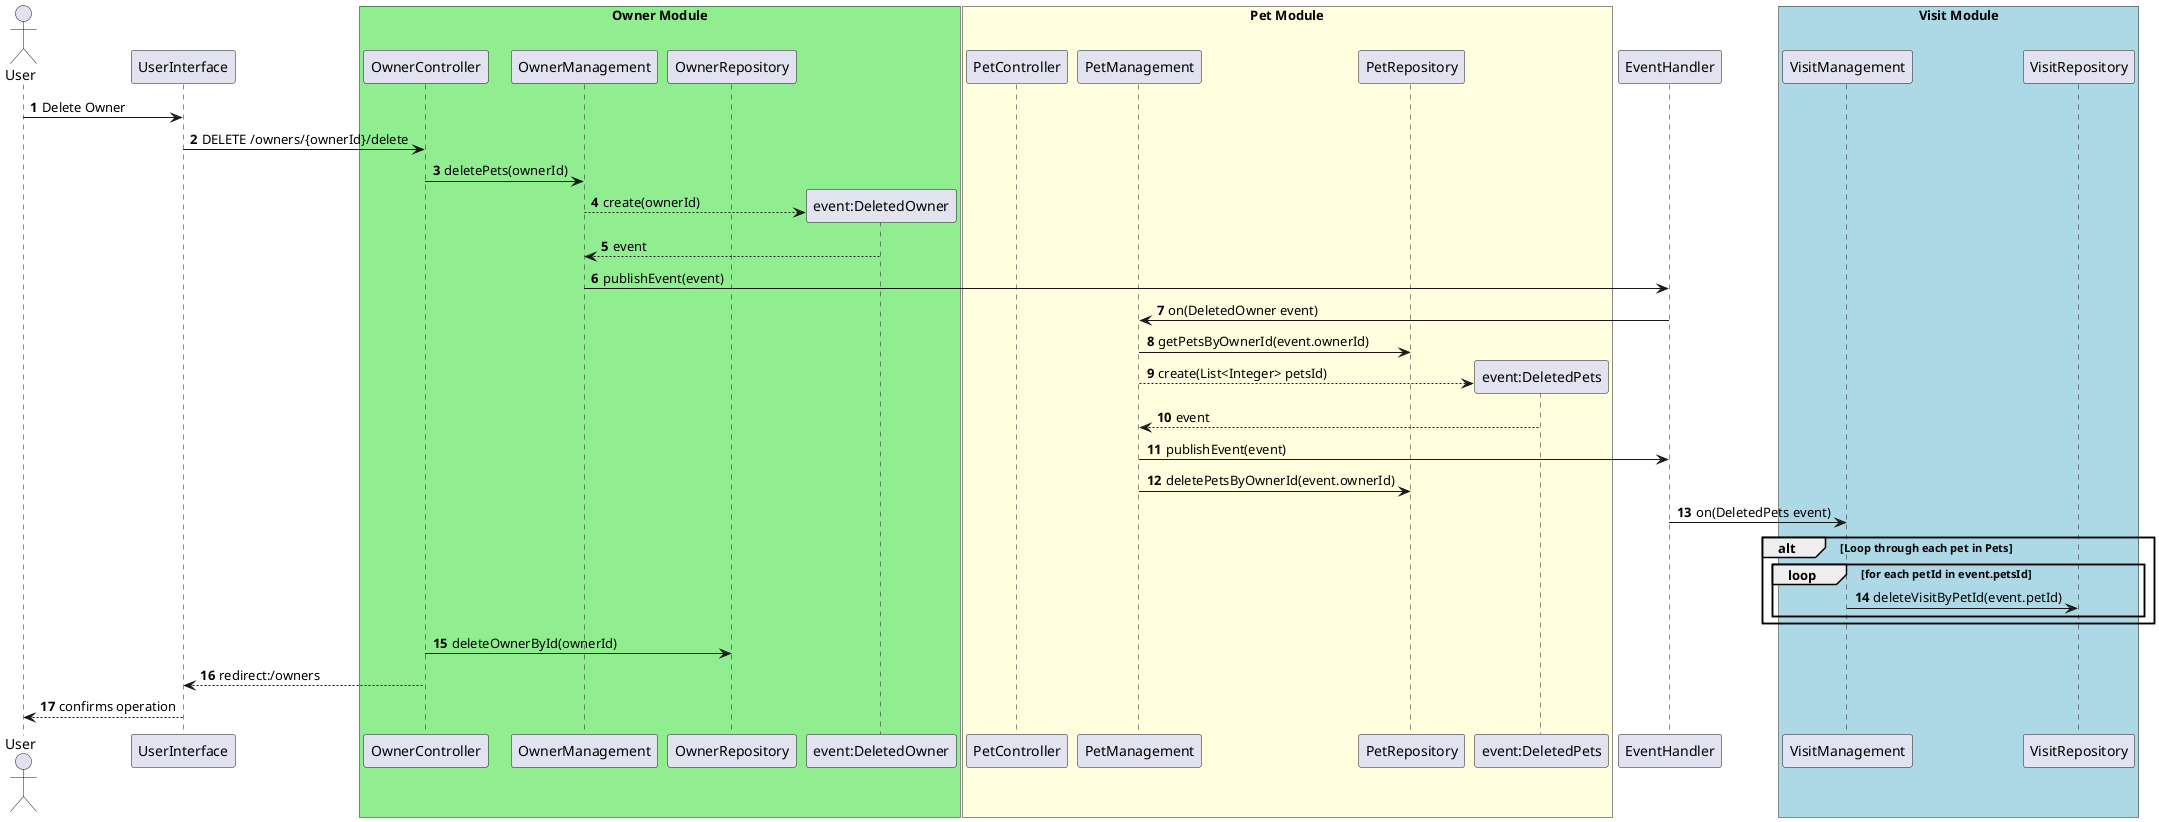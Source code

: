 @startuml deleteOwner_SD_Async
'https://plantuml.com/sequence-diagram

autonumber

actor User
participant UserInterface


box "Owner Module" #LightGreen
    participant OwnerController
    participant OwnerManagement
    participant OwnerRepository
    participant "event:DeletedOwner"
end box

box "Pet Module" #lightyellow
    participant PetController
    participant PetManagement
    participant PetRepository
    participant "event:DeletedPets"
end box

participant EventHandler

box "Visit Module" #lightblue
    participant VisitManagement
    participant VisitRepository
end box

User -> UserInterface: Delete Owner
UserInterface -> OwnerController: DELETE /owners/{ownerId}/delete

OwnerController -> OwnerManagement: deletePets(ownerId)
OwnerManagement --> "event:DeletedOwner" **: create(ownerId)
"event:DeletedOwner" --> OwnerManagement: event
OwnerManagement -> EventHandler: publishEvent(event)

EventHandler -> PetManagement: on(DeletedOwner event)
PetManagement -> PetRepository: getPetsByOwnerId(event.ownerId)
PetManagement --> "event:DeletedPets" **: create(List<Integer> petsId)
"event:DeletedPets" --> PetManagement: event
PetManagement -> EventHandler: publishEvent(event)


PetManagement -> PetRepository: deletePetsByOwnerId(event.ownerId)


EventHandler -> VisitManagement: on(DeletedPets event)
alt Loop through each pet in Pets
    Loop for each petId in event.petsId
        VisitManagement -> VisitRepository: deleteVisitByPetId(event.petId)
    end
end

OwnerController -> OwnerRepository: deleteOwnerById(ownerId)
OwnerController --> UserInterface: redirect:/owners
UserInterface --> User: confirms operation
@enduml

